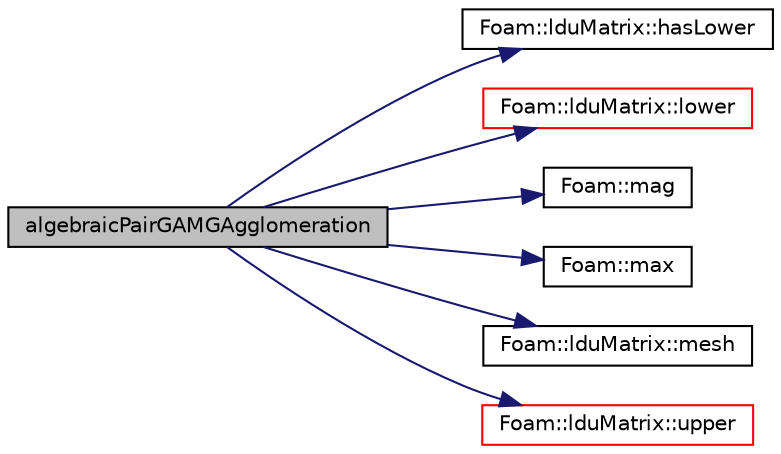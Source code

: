 digraph "algebraicPairGAMGAgglomeration"
{
  bgcolor="transparent";
  edge [fontname="Helvetica",fontsize="10",labelfontname="Helvetica",labelfontsize="10"];
  node [fontname="Helvetica",fontsize="10",shape=record];
  rankdir="LR";
  Node0 [label="algebraicPairGAMGAgglomeration",height=0.2,width=0.4,color="black", fillcolor="grey75", style="filled", fontcolor="black"];
  Node0 -> Node1 [color="midnightblue",fontsize="10",style="solid",fontname="Helvetica"];
  Node1 [label="Foam::lduMatrix::hasLower",height=0.2,width=0.4,color="black",URL="$a27929.html#a516e32ca15015f11250efff73f5920c1"];
  Node0 -> Node2 [color="midnightblue",fontsize="10",style="solid",fontname="Helvetica"];
  Node2 [label="Foam::lduMatrix::lower",height=0.2,width=0.4,color="red",URL="$a27929.html#a734a4ef740d3c42f77537ecea178a161"];
  Node0 -> Node5 [color="midnightblue",fontsize="10",style="solid",fontname="Helvetica"];
  Node5 [label="Foam::mag",height=0.2,width=0.4,color="black",URL="$a21851.html#a929da2a3fdcf3dacbbe0487d3a330dae"];
  Node0 -> Node6 [color="midnightblue",fontsize="10",style="solid",fontname="Helvetica"];
  Node6 [label="Foam::max",height=0.2,width=0.4,color="black",URL="$a21851.html#ac993e906cf2774ae77e666bc24e81733"];
  Node0 -> Node7 [color="midnightblue",fontsize="10",style="solid",fontname="Helvetica"];
  Node7 [label="Foam::lduMatrix::mesh",height=0.2,width=0.4,color="black",URL="$a27929.html#a389d9c5b9626c6fecf05a6773c77418b",tooltip="Return the LDU mesh from which the addressing is obtained. "];
  Node0 -> Node8 [color="midnightblue",fontsize="10",style="solid",fontname="Helvetica"];
  Node8 [label="Foam::lduMatrix::upper",height=0.2,width=0.4,color="red",URL="$a27929.html#a11672a767f497e24dce3ff31da13d9d0"];
}
